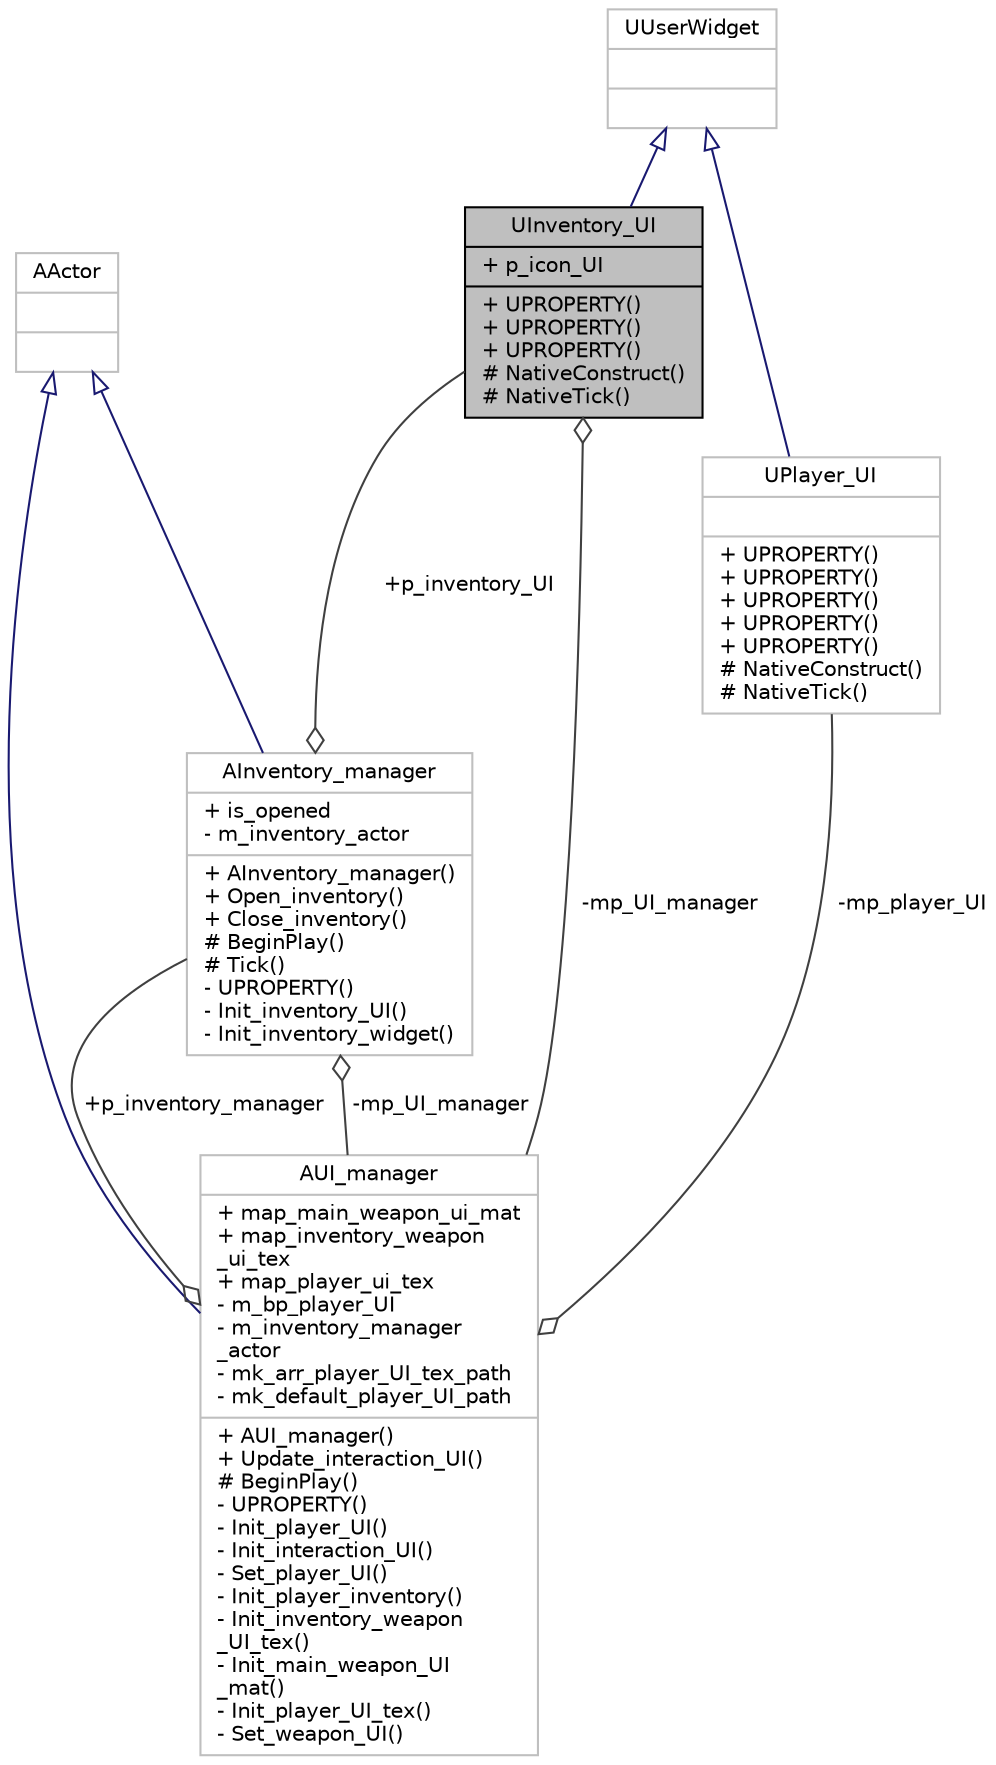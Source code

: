 digraph "UInventory_UI"
{
 // LATEX_PDF_SIZE
  edge [fontname="Helvetica",fontsize="10",labelfontname="Helvetica",labelfontsize="10"];
  node [fontname="Helvetica",fontsize="10",shape=record];
  Node1 [label="{UInventory_UI\n|+ p_icon_UI\l|+ UPROPERTY()\l+ UPROPERTY()\l+ UPROPERTY()\l# NativeConstruct()\l# NativeTick()\l}",height=0.2,width=0.4,color="black", fillcolor="grey75", style="filled", fontcolor="black",tooltip=" "];
  Node2 -> Node1 [dir="back",color="midnightblue",fontsize="10",style="solid",arrowtail="onormal"];
  Node2 [label="{UUserWidget\n||}",height=0.2,width=0.4,color="grey75", fillcolor="white", style="filled",tooltip=" "];
  Node3 -> Node1 [color="grey25",fontsize="10",style="solid",label=" -mp_UI_manager" ,arrowhead="odiamond"];
  Node3 [label="{AUI_manager\n|+ map_main_weapon_ui_mat\l+ map_inventory_weapon\l_ui_tex\l+ map_player_ui_tex\l- m_bp_player_UI\l- m_inventory_manager\l_actor\l- mk_arr_player_UI_tex_path\l- mk_default_player_UI_path\l|+ AUI_manager()\l+ Update_interaction_UI()\l# BeginPlay()\l- UPROPERTY()\l- Init_player_UI()\l- Init_interaction_UI()\l- Set_player_UI()\l- Init_player_inventory()\l- Init_inventory_weapon\l_UI_tex()\l- Init_main_weapon_UI\l_mat()\l- Init_player_UI_tex()\l- Set_weapon_UI()\l}",height=0.2,width=0.4,color="grey75", fillcolor="white", style="filled",URL="$class_a_u_i__manager.html",tooltip=" "];
  Node4 -> Node3 [dir="back",color="midnightblue",fontsize="10",style="solid",arrowtail="onormal"];
  Node4 [label="{AActor\n||}",height=0.2,width=0.4,color="grey75", fillcolor="white", style="filled",tooltip=" "];
  Node5 -> Node3 [color="grey25",fontsize="10",style="solid",label=" -mp_player_UI" ,arrowhead="odiamond"];
  Node5 [label="{UPlayer_UI\n||+ UPROPERTY()\l+ UPROPERTY()\l+ UPROPERTY()\l+ UPROPERTY()\l+ UPROPERTY()\l# NativeConstruct()\l# NativeTick()\l}",height=0.2,width=0.4,color="grey75", fillcolor="white", style="filled",URL="$class_u_player___u_i.html",tooltip=" "];
  Node2 -> Node5 [dir="back",color="midnightblue",fontsize="10",style="solid",arrowtail="onormal"];
  Node6 -> Node3 [color="grey25",fontsize="10",style="solid",label=" +p_inventory_manager" ,arrowhead="odiamond"];
  Node6 [label="{AInventory_manager\n|+ is_opened\l- m_inventory_actor\l|+ AInventory_manager()\l+ Open_inventory()\l+ Close_inventory()\l# BeginPlay()\l# Tick()\l- UPROPERTY()\l- Init_inventory_UI()\l- Init_inventory_widget()\l}",height=0.2,width=0.4,color="grey75", fillcolor="white", style="filled",URL="$class_a_inventory__manager.html",tooltip=" "];
  Node4 -> Node6 [dir="back",color="midnightblue",fontsize="10",style="solid",arrowtail="onormal"];
  Node3 -> Node6 [color="grey25",fontsize="10",style="solid",label=" -mp_UI_manager" ,arrowhead="odiamond"];
  Node1 -> Node6 [color="grey25",fontsize="10",style="solid",label=" +p_inventory_UI" ,arrowhead="odiamond"];
}
